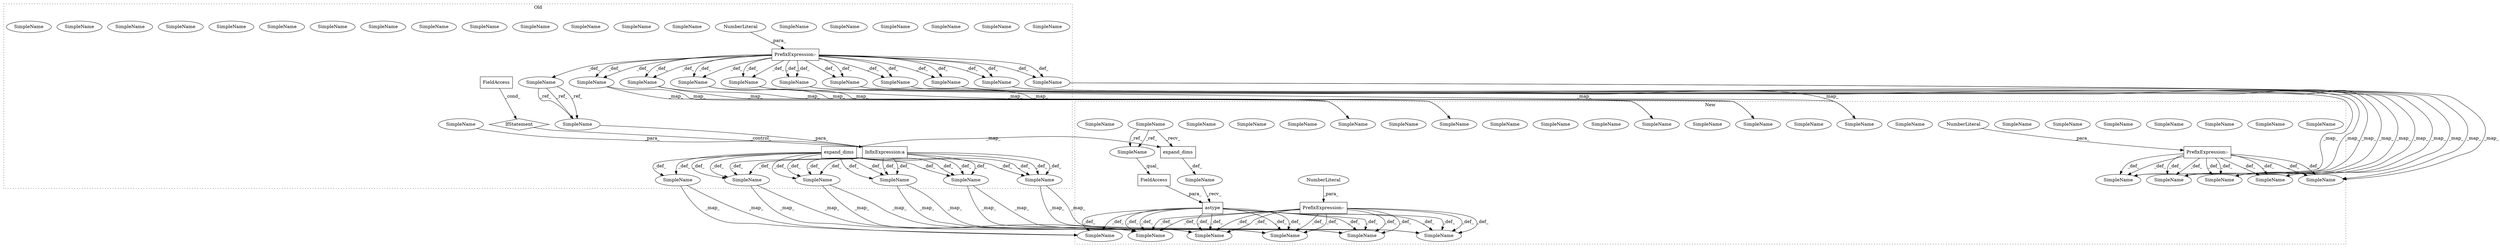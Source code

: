 digraph G {
subgraph cluster0 {
1 [label="expand_dims" a="32" s="7951,7969" l="12,1" shape="box"];
3 [label="SimpleName" a="42" s="8811" l="11" shape="ellipse"];
6 [label="SimpleName" a="42" s="8811" l="11" shape="ellipse"];
7 [label="SimpleName" a="42" s="8455" l="12" shape="ellipse"];
10 [label="SimpleName" a="42" s="8455" l="12" shape="ellipse"];
11 [label="SimpleName" a="42" s="8401" l="12" shape="ellipse"];
14 [label="SimpleName" a="42" s="8401" l="12" shape="ellipse"];
15 [label="SimpleName" a="42" s="7943" l="4" shape="ellipse"];
18 [label="SimpleName" a="42" s="7943" l="4" shape="ellipse"];
19 [label="SimpleName" a="42" s="8535" l="11" shape="ellipse"];
22 [label="SimpleName" a="42" s="8535" l="11" shape="ellipse"];
23 [label="SimpleName" a="42" s="8620" l="11" shape="ellipse"];
26 [label="SimpleName" a="42" s="8620" l="11" shape="ellipse"];
27 [label="PrefixExpression:-" a="38" s="6162" l="1" shape="box"];
28 [label="NumberLiteral" a="34" s="6163" l="1" shape="ellipse"];
29 [label="SimpleName" a="42" s="7429" l="12" shape="ellipse"];
32 [label="SimpleName" a="42" s="7429" l="12" shape="ellipse"];
35 [label="SimpleName" a="42" s="6562" l="12" shape="ellipse"];
38 [label="SimpleName" a="42" s="6562" l="12" shape="ellipse"];
39 [label="SimpleName" a="42" s="6910" l="11" shape="ellipse"];
42 [label="SimpleName" a="42" s="6910" l="11" shape="ellipse"];
43 [label="SimpleName" a="42" s="6699" l="11" shape="ellipse"];
46 [label="SimpleName" a="42" s="6699" l="11" shape="ellipse"];
47 [label="SimpleName" a="42" s="7648" l="11" shape="ellipse"];
50 [label="SimpleName" a="42" s="7648" l="11" shape="ellipse"];
51 [label="SimpleName" a="42" s="7791" l="11" shape="ellipse"];
54 [label="SimpleName" a="42" s="7791" l="11" shape="ellipse"];
55 [label="SimpleName" a="42" s="6784" l="11" shape="ellipse"];
58 [label="SimpleName" a="42" s="6784" l="11" shape="ellipse"];
59 [label="SimpleName" a="42" s="6619" l="12" shape="ellipse"];
62 [label="SimpleName" a="42" s="6619" l="12" shape="ellipse"];
65 [label="SimpleName" a="42" s="7563" l="11" shape="ellipse"];
68 [label="SimpleName" a="42" s="7563" l="11" shape="ellipse"];
69 [label="SimpleName" a="42" s="7483" l="12" shape="ellipse"];
72 [label="SimpleName" a="42" s="7483" l="12" shape="ellipse"];
78 [label="SimpleName" a="42" s="6136" l="5" shape="ellipse"];
79 [label="InfixExpression:a" a="27" s="8376" l="3" shape="box"];
80 [label="IfStatement" a="25" s="8340,8350" l="4,2" shape="diamond"];
81 [label="FieldAccess" a="22" s="8344" l="6" shape="box"];
83 [label="SimpleName" a="42" s="8370" l="6" shape="ellipse"];
84 [label="SimpleName" a="42" s="8370" l="6" shape="ellipse"];
86 [label="SimpleName" a="42" s="8379" l="5" shape="ellipse"];
87 [label="SimpleName" a="42" s="8379" l="5" shape="ellipse"];
88 [label="SimpleName" a="42" s="8370" l="6" shape="ellipse"];
89 [label="SimpleName" a="42" s="8379" l="5" shape="ellipse"];
label = "Old";
style="dotted";
}
subgraph cluster1 {
2 [label="expand_dims" a="32" s="6429,6447" l="12,1" shape="box"];
4 [label="SimpleName" a="42" s="7247" l="11" shape="ellipse"];
5 [label="SimpleName" a="42" s="7247" l="11" shape="ellipse"];
8 [label="SimpleName" a="42" s="6891" l="12" shape="ellipse"];
9 [label="SimpleName" a="42" s="6891" l="12" shape="ellipse"];
12 [label="SimpleName" a="42" s="6834" l="12" shape="ellipse"];
13 [label="SimpleName" a="42" s="6834" l="12" shape="ellipse"];
16 [label="SimpleName" a="42" s="6421" l="4" shape="ellipse"];
17 [label="SimpleName" a="42" s="6421" l="4" shape="ellipse"];
20 [label="SimpleName" a="42" s="6971" l="11" shape="ellipse"];
21 [label="SimpleName" a="42" s="6971" l="11" shape="ellipse"];
24 [label="SimpleName" a="42" s="7056" l="11" shape="ellipse"];
25 [label="SimpleName" a="42" s="7056" l="11" shape="ellipse"];
30 [label="SimpleName" a="42" s="5904" l="12" shape="ellipse"];
31 [label="SimpleName" a="42" s="5904" l="12" shape="ellipse"];
33 [label="PrefixExpression:-" a="38" s="5944" l="1" shape="box"];
34 [label="NumberLiteral" a="34" s="5945" l="1" shape="ellipse"];
36 [label="SimpleName" a="42" s="5082" l="12" shape="ellipse"];
37 [label="SimpleName" a="42" s="5082" l="12" shape="ellipse"];
40 [label="SimpleName" a="42" s="5430" l="11" shape="ellipse"];
41 [label="SimpleName" a="42" s="5430" l="11" shape="ellipse"];
44 [label="SimpleName" a="42" s="5219" l="11" shape="ellipse"];
45 [label="SimpleName" a="42" s="5219" l="11" shape="ellipse"];
48 [label="SimpleName" a="42" s="6126" l="11" shape="ellipse"];
49 [label="SimpleName" a="42" s="6126" l="11" shape="ellipse"];
52 [label="SimpleName" a="42" s="6269" l="11" shape="ellipse"];
53 [label="SimpleName" a="42" s="6269" l="11" shape="ellipse"];
56 [label="SimpleName" a="42" s="5304" l="11" shape="ellipse"];
57 [label="SimpleName" a="42" s="5304" l="11" shape="ellipse"];
60 [label="SimpleName" a="42" s="5139" l="12" shape="ellipse"];
61 [label="SimpleName" a="42" s="5139" l="12" shape="ellipse"];
63 [label="PrefixExpression:-" a="38" s="6874" l="1" shape="box"];
64 [label="NumberLiteral" a="34" s="6875" l="1" shape="ellipse"];
66 [label="SimpleName" a="42" s="6041" l="11" shape="ellipse"];
67 [label="SimpleName" a="42" s="6041" l="11" shape="ellipse"];
70 [label="SimpleName" a="42" s="5961" l="12" shape="ellipse"];
71 [label="SimpleName" a="42" s="5961" l="12" shape="ellipse"];
73 [label="SimpleName" a="42" s="" l="" shape="ellipse"];
74 [label="astype" a="32" s="6449,6463" l="7,1" shape="box"];
75 [label="FieldAccess" a="22" s="6456" l="7" shape="box"];
76 [label="SimpleName" a="42" s="6456" l="2" shape="ellipse"];
77 [label="SimpleName" a="42" s="4325" l="2" shape="ellipse"];
82 [label="SimpleName" a="42" s="4820" l="5" shape="ellipse"];
85 [label="SimpleName" a="42" s="6456" l="2" shape="ellipse"];
label = "New";
style="dotted";
}
1 -> 6 [label="_def_"];
1 -> 10 [label="_def_"];
1 -> 18 [label="_def_"];
1 -> 26 [label="_def_"];
1 -> 14 [label="_def_"];
1 -> 14 [label="_def_"];
1 -> 22 [label="_def_"];
1 -> 2 [label="_map_"];
1 -> 18 [label="_def_"];
1 -> 26 [label="_def_"];
1 -> 6 [label="_def_"];
1 -> 22 [label="_def_"];
1 -> 10 [label="_def_"];
2 -> 73 [label="_def_"];
6 -> 5 [label="_map_"];
6 -> 5 [label="_map_"];
10 -> 9 [label="_map_"];
10 -> 9 [label="_map_"];
14 -> 13 [label="_map_"];
14 -> 13 [label="_map_"];
18 -> 17 [label="_map_"];
18 -> 17 [label="_map_"];
22 -> 21 [label="_map_"];
22 -> 21 [label="_map_"];
26 -> 25 [label="_map_"];
26 -> 25 [label="_map_"];
27 -> 38 [label="_def_"];
27 -> 42 [label="_def_"];
27 -> 46 [label="_def_"];
27 -> 46 [label="_def_"];
27 -> 58 [label="_def_"];
27 -> 32 [label="_def_"];
27 -> 32 [label="_def_"];
27 -> 50 [label="_def_"];
27 -> 72 [label="_def_"];
27 -> 62 [label="_def_"];
27 -> 54 [label="_def_"];
27 -> 62 [label="_def_"];
27 -> 54 [label="_def_"];
27 -> 58 [label="_def_"];
27 -> 42 [label="_def_"];
27 -> 68 [label="_def_"];
27 -> 68 [label="_def_"];
27 -> 38 [label="_def_"];
27 -> 72 [label="_def_"];
27 -> 50 [label="_def_"];
27 -> 78 [label="_def_"];
28 -> 27 [label="_para_"];
32 -> 31 [label="_map_"];
32 -> 31 [label="_map_"];
33 -> 71 [label="_def_"];
33 -> 67 [label="_def_"];
33 -> 71 [label="_def_"];
33 -> 31 [label="_def_"];
33 -> 67 [label="_def_"];
33 -> 31 [label="_def_"];
33 -> 53 [label="_def_"];
33 -> 49 [label="_def_"];
33 -> 49 [label="_def_"];
33 -> 53 [label="_def_"];
34 -> 33 [label="_para_"];
38 -> 37 [label="_map_"];
38 -> 37 [label="_map_"];
42 -> 41 [label="_map_"];
42 -> 41 [label="_map_"];
46 -> 45 [label="_map_"];
46 -> 45 [label="_map_"];
50 -> 49 [label="_map_"];
50 -> 49 [label="_map_"];
54 -> 53 [label="_map_"];
54 -> 53 [label="_map_"];
58 -> 57 [label="_map_"];
58 -> 57 [label="_map_"];
62 -> 61 [label="_map_"];
62 -> 61 [label="_map_"];
63 -> 25 [label="_def_"];
63 -> 9 [label="_def_"];
63 -> 5 [label="_def_"];
63 -> 21 [label="_def_"];
63 -> 25 [label="_def_"];
63 -> 9 [label="_def_"];
63 -> 13 [label="_def_"];
63 -> 21 [label="_def_"];
63 -> 5 [label="_def_"];
63 -> 13 [label="_def_"];
64 -> 63 [label="_para_"];
68 -> 67 [label="_map_"];
68 -> 67 [label="_map_"];
72 -> 71 [label="_map_"];
72 -> 71 [label="_map_"];
73 -> 74 [label="_recv_"];
74 -> 25 [label="_def_"];
74 -> 9 [label="_def_"];
74 -> 21 [label="_def_"];
74 -> 25 [label="_def_"];
74 -> 13 [label="_def_"];
74 -> 17 [label="_def_"];
74 -> 21 [label="_def_"];
74 -> 5 [label="_def_"];
74 -> 9 [label="_def_"];
74 -> 13 [label="_def_"];
74 -> 17 [label="_def_"];
74 -> 5 [label="_def_"];
75 -> 74 [label="_para_"];
77 -> 2 [label="_recv_"];
77 -> 85 [label="_ref_"];
77 -> 85 [label="_ref_"];
78 -> 89 [label="_ref_"];
78 -> 89 [label="_ref_"];
78 -> 89 [label="_ref_"];
79 -> 10 [label="_def_"];
79 -> 6 [label="_def_"];
79 -> 6 [label="_def_"];
79 -> 22 [label="_def_"];
79 -> 14 [label="_def_"];
79 -> 26 [label="_def_"];
79 -> 26 [label="_def_"];
79 -> 10 [label="_def_"];
79 -> 14 [label="_def_"];
79 -> 22 [label="_def_"];
80 -> 79 [label="_control_"];
81 -> 80 [label="_cond_"];
85 -> 75 [label="_qual_"];
88 -> 79 [label="_para_"];
89 -> 79 [label="_para_"];
}